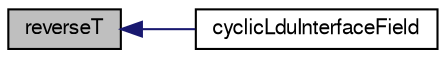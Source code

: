 digraph "reverseT"
{
  bgcolor="transparent";
  edge [fontname="FreeSans",fontsize="10",labelfontname="FreeSans",labelfontsize="10"];
  node [fontname="FreeSans",fontsize="10",shape=record];
  rankdir="LR";
  Node31 [label="reverseT",height=0.2,width=0.4,color="black", fillcolor="grey75", style="filled", fontcolor="black"];
  Node31 -> Node32 [dir="back",color="midnightblue",fontsize="10",style="solid",fontname="FreeSans"];
  Node32 [label="cyclicLduInterfaceField",height=0.2,width=0.4,color="black",URL="$a26866.html#aebf443af0562e52de6af7c6d9fbb49c7",tooltip="Construct given coupled patch. "];
}

